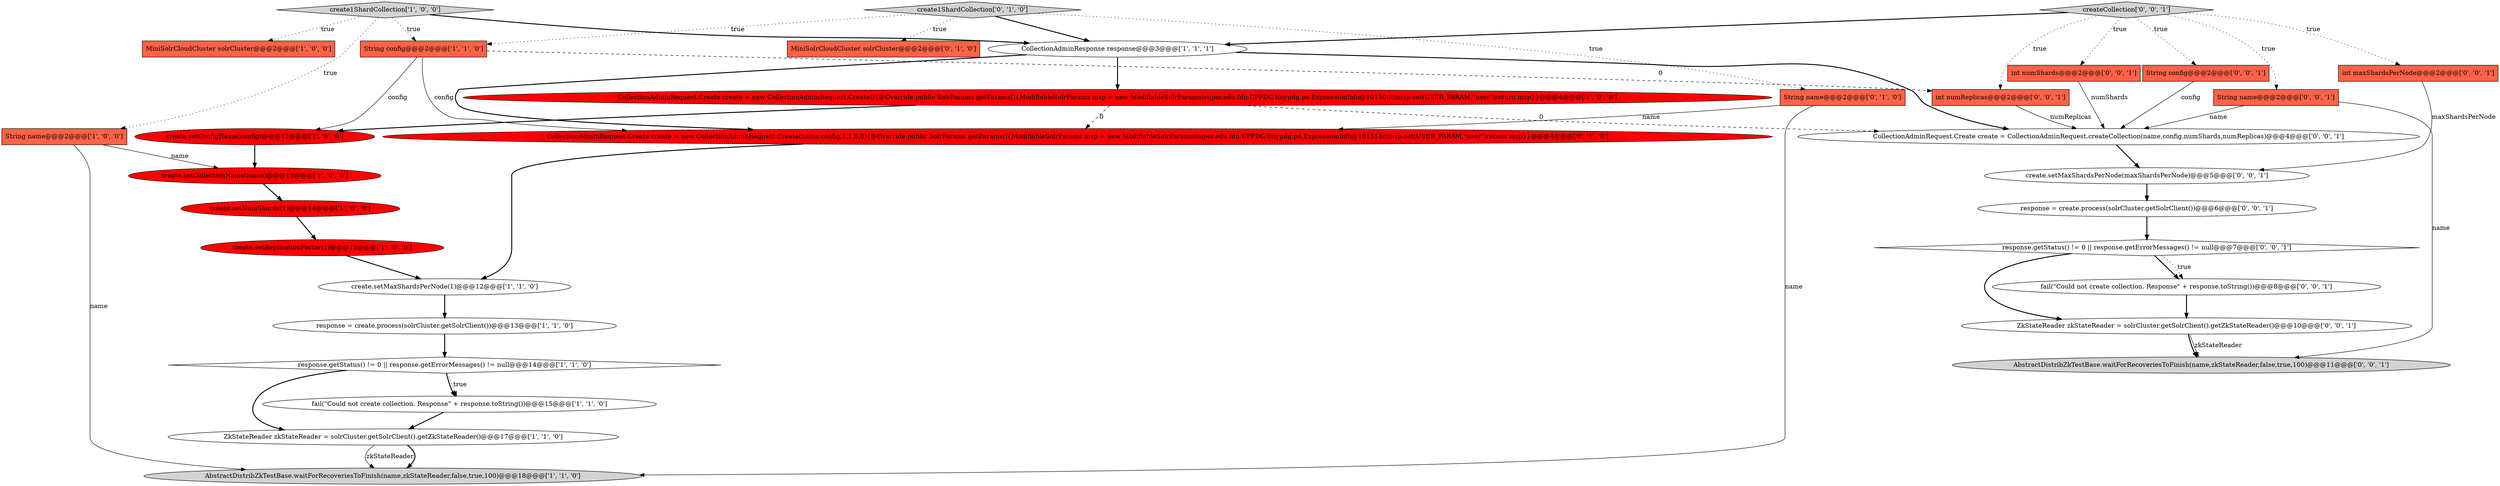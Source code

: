 digraph {
5 [style = filled, label = "MiniSolrCloudCluster solrCluster@@@2@@@['1', '0', '0']", fillcolor = tomato, shape = box image = "AAA0AAABBB1BBB"];
19 [style = filled, label = "CollectionAdminRequest.Create create = new CollectionAdminRequest.Create(name,config,1,1,0,0){@Override public SolrParams getParams(){ModifiableSolrParams msp = new ModifiableSolrParams(super.edu.fdu.CPPDG.tinypdg.pe.ExpressionInfo@101514c)msp.set(USER_PARAM,\"user\")return msp}}@@@4@@@['0', '1', '0']", fillcolor = red, shape = ellipse image = "AAA1AAABBB2BBB"];
15 [style = filled, label = "response = create.process(solrCluster.getSolrClient())@@@13@@@['1', '1', '0']", fillcolor = white, shape = ellipse image = "AAA0AAABBB1BBB"];
4 [style = filled, label = "create.setNumShards(1)@@@14@@@['1', '0', '0']", fillcolor = red, shape = ellipse image = "AAA1AAABBB1BBB"];
0 [style = filled, label = "String name@@@2@@@['1', '0', '0']", fillcolor = tomato, shape = box image = "AAA0AAABBB1BBB"];
30 [style = filled, label = "createCollection['0', '0', '1']", fillcolor = lightgray, shape = diamond image = "AAA0AAABBB3BBB"];
12 [style = filled, label = "create.setReplicationFactor(1)@@@15@@@['1', '0', '0']", fillcolor = red, shape = ellipse image = "AAA1AAABBB1BBB"];
6 [style = filled, label = "fail(\"Could not create collection. Response\" + response.toString())@@@15@@@['1', '1', '0']", fillcolor = white, shape = ellipse image = "AAA0AAABBB1BBB"];
22 [style = filled, label = "AbstractDistribZkTestBase.waitForRecoveriesToFinish(name,zkStateReader,false,true,100)@@@11@@@['0', '0', '1']", fillcolor = lightgray, shape = ellipse image = "AAA0AAABBB3BBB"];
1 [style = filled, label = "ZkStateReader zkStateReader = solrCluster.getSolrClient().getZkStateReader()@@@17@@@['1', '1', '0']", fillcolor = white, shape = ellipse image = "AAA0AAABBB1BBB"];
21 [style = filled, label = "create.setMaxShardsPerNode(maxShardsPerNode)@@@5@@@['0', '0', '1']", fillcolor = white, shape = ellipse image = "AAA0AAABBB3BBB"];
31 [style = filled, label = "response = create.process(solrCluster.getSolrClient())@@@6@@@['0', '0', '1']", fillcolor = white, shape = ellipse image = "AAA0AAABBB3BBB"];
11 [style = filled, label = "AbstractDistribZkTestBase.waitForRecoveriesToFinish(name,zkStateReader,false,true,100)@@@18@@@['1', '1', '0']", fillcolor = lightgray, shape = ellipse image = "AAA0AAABBB1BBB"];
7 [style = filled, label = "create.setMaxShardsPerNode(1)@@@12@@@['1', '1', '0']", fillcolor = white, shape = ellipse image = "AAA0AAABBB1BBB"];
17 [style = filled, label = "MiniSolrCloudCluster solrCluster@@@2@@@['0', '1', '0']", fillcolor = tomato, shape = box image = "AAA0AAABBB2BBB"];
29 [style = filled, label = "ZkStateReader zkStateReader = solrCluster.getSolrClient().getZkStateReader()@@@10@@@['0', '0', '1']", fillcolor = white, shape = ellipse image = "AAA0AAABBB3BBB"];
8 [style = filled, label = "CollectionAdminResponse response@@@3@@@['1', '1', '1']", fillcolor = white, shape = ellipse image = "AAA0AAABBB1BBB"];
9 [style = filled, label = "String config@@@2@@@['1', '1', '0']", fillcolor = tomato, shape = box image = "AAA0AAABBB1BBB"];
18 [style = filled, label = "create1ShardCollection['0', '1', '0']", fillcolor = lightgray, shape = diamond image = "AAA0AAABBB2BBB"];
26 [style = filled, label = "fail(\"Could not create collection. Response\" + response.toString())@@@8@@@['0', '0', '1']", fillcolor = white, shape = ellipse image = "AAA0AAABBB3BBB"];
20 [style = filled, label = "int maxShardsPerNode@@@2@@@['0', '0', '1']", fillcolor = tomato, shape = box image = "AAA0AAABBB3BBB"];
27 [style = filled, label = "int numReplicas@@@2@@@['0', '0', '1']", fillcolor = tomato, shape = box image = "AAA0AAABBB3BBB"];
25 [style = filled, label = "int numShards@@@2@@@['0', '0', '1']", fillcolor = tomato, shape = box image = "AAA0AAABBB3BBB"];
24 [style = filled, label = "String config@@@2@@@['0', '0', '1']", fillcolor = tomato, shape = box image = "AAA0AAABBB3BBB"];
2 [style = filled, label = "create1ShardCollection['1', '0', '0']", fillcolor = lightgray, shape = diamond image = "AAA0AAABBB1BBB"];
13 [style = filled, label = "CollectionAdminRequest.Create create = new CollectionAdminRequest.Create(){@Override public SolrParams getParams(){ModifiableSolrParams msp = new ModifiableSolrParams(super.edu.fdu.CPPDG.tinypdg.pe.ExpressionInfo@10150d0)msp.set(USER_PARAM,\"user\")return msp}}@@@4@@@['1', '0', '0']", fillcolor = red, shape = ellipse image = "AAA1AAABBB1BBB"];
32 [style = filled, label = "CollectionAdminRequest.Create create = CollectionAdminRequest.createCollection(name,config,numShards,numReplicas)@@@4@@@['0', '0', '1']", fillcolor = white, shape = ellipse image = "AAA0AAABBB3BBB"];
16 [style = filled, label = "String name@@@2@@@['0', '1', '0']", fillcolor = tomato, shape = box image = "AAA0AAABBB2BBB"];
23 [style = filled, label = "String name@@@2@@@['0', '0', '1']", fillcolor = tomato, shape = box image = "AAA0AAABBB3BBB"];
28 [style = filled, label = "response.getStatus() != 0 || response.getErrorMessages() != null@@@7@@@['0', '0', '1']", fillcolor = white, shape = diamond image = "AAA0AAABBB3BBB"];
10 [style = filled, label = "create.setConfigName(config)@@@12@@@['1', '0', '0']", fillcolor = red, shape = ellipse image = "AAA1AAABBB1BBB"];
14 [style = filled, label = "create.setCollectionName(name)@@@13@@@['1', '0', '0']", fillcolor = red, shape = ellipse image = "AAA1AAABBB1BBB"];
3 [style = filled, label = "response.getStatus() != 0 || response.getErrorMessages() != null@@@14@@@['1', '1', '0']", fillcolor = white, shape = diamond image = "AAA0AAABBB1BBB"];
20->21 [style = solid, label="maxShardsPerNode"];
13->10 [style = bold, label=""];
28->29 [style = bold, label=""];
32->21 [style = bold, label=""];
2->0 [style = dotted, label="true"];
24->32 [style = solid, label="config"];
3->1 [style = bold, label=""];
8->32 [style = bold, label=""];
30->24 [style = dotted, label="true"];
10->14 [style = bold, label=""];
18->16 [style = dotted, label="true"];
8->19 [style = bold, label=""];
25->32 [style = solid, label="numShards"];
30->27 [style = dotted, label="true"];
26->29 [style = bold, label=""];
1->11 [style = solid, label="zkStateReader"];
16->19 [style = solid, label="name"];
16->11 [style = solid, label="name"];
3->6 [style = bold, label=""];
28->26 [style = bold, label=""];
23->22 [style = solid, label="name"];
9->27 [style = dashed, label="0"];
0->11 [style = solid, label="name"];
13->19 [style = dashed, label="0"];
3->6 [style = dotted, label="true"];
15->3 [style = bold, label=""];
12->7 [style = bold, label=""];
23->32 [style = solid, label="name"];
1->11 [style = bold, label=""];
13->32 [style = dashed, label="0"];
9->19 [style = solid, label="config"];
6->1 [style = bold, label=""];
21->31 [style = bold, label=""];
2->9 [style = dotted, label="true"];
30->25 [style = dotted, label="true"];
30->20 [style = dotted, label="true"];
28->26 [style = dotted, label="true"];
18->9 [style = dotted, label="true"];
30->23 [style = dotted, label="true"];
27->32 [style = solid, label="numReplicas"];
4->12 [style = bold, label=""];
7->15 [style = bold, label=""];
18->8 [style = bold, label=""];
18->17 [style = dotted, label="true"];
31->28 [style = bold, label=""];
29->22 [style = bold, label=""];
30->8 [style = bold, label=""];
2->5 [style = dotted, label="true"];
29->22 [style = solid, label="zkStateReader"];
19->7 [style = bold, label=""];
2->8 [style = bold, label=""];
0->14 [style = solid, label="name"];
8->13 [style = bold, label=""];
9->10 [style = solid, label="config"];
14->4 [style = bold, label=""];
}

